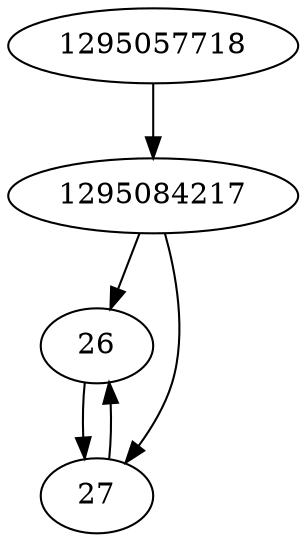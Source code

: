strict digraph  {
1295084217;
26;
27;
1295057718;
1295084217 -> 26;
1295084217 -> 27;
26 -> 27;
27 -> 26;
1295057718 -> 1295084217;
}
